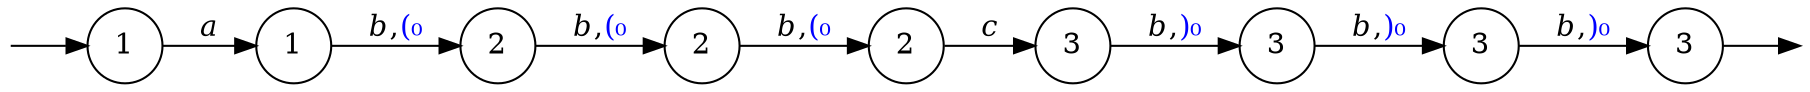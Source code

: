 digraph {
	node [shape=circle];
	Q0 [style=invisible, height=0, width=0, fixedsize=true];
	Q1 [style=invisible, height=0, width=0, fixedsize=true];
	graph [rankdir="LR"];
	1 [label=1];
	0 [label=1];
	2 [label=2];
	7 [label=3];
	8 [label=3];
	5 [label=3];
	6 [label=3];
	4 [label=2];
	3 [label=2];
	
	Q0 -> 0;
	8 -> Q1;
	0 -> 1  [label=<<i>a</i>> ];
	4 -> 5  [label=<<i>c</i>> ];
	1 -> 2  [label=<<i>b</i>,<FONT COLOR="blue">(₀</FONT>> ];
	2 -> 3  [label=<<i>b</i>,<FONT COLOR="blue">(₀</FONT>> ];
	3 -> 4  [label=<<i>b</i>,<FONT COLOR="blue">(₀</FONT>> ];
	5 -> 6  [label=<<i>b</i>,<FONT COLOR="blue">)₀</FONT>> ];
	6 -> 7  [label=<<i>b</i>,<FONT COLOR="blue">)₀</FONT>> ];
	7 -> 8  [label=<<i>b</i>,<FONT COLOR="blue">)₀</FONT>> ];
}
